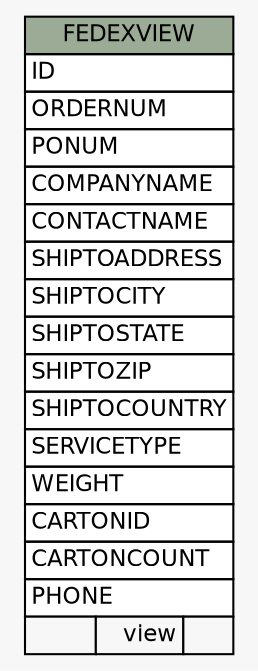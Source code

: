 // dot 2.26.3 on Linux 3.5.0-34-generic
// SchemaSpy rev 590
digraph "FEDEXVIEW" {
  graph [
    rankdir="RL"
    bgcolor="#f7f7f7"
    nodesep="0.18"
    ranksep="0.46"
    fontname="Helvetica"
    fontsize="11"
  ];
  node [
    fontname="Helvetica"
    fontsize="11"
    shape="plaintext"
  ];
  edge [
    arrowsize="0.8"
  ];
  "FEDEXVIEW" [
    label=<
    <TABLE BORDER="0" CELLBORDER="1" CELLSPACING="0" BGCOLOR="#ffffff">
      <TR><TD COLSPAN="3" BGCOLOR="#9bab96" ALIGN="CENTER">FEDEXVIEW</TD></TR>
      <TR><TD PORT="ID" COLSPAN="3" ALIGN="LEFT">ID</TD></TR>
      <TR><TD PORT="ORDERNUM" COLSPAN="3" ALIGN="LEFT">ORDERNUM</TD></TR>
      <TR><TD PORT="PONUM" COLSPAN="3" ALIGN="LEFT">PONUM</TD></TR>
      <TR><TD PORT="COMPANYNAME" COLSPAN="3" ALIGN="LEFT">COMPANYNAME</TD></TR>
      <TR><TD PORT="CONTACTNAME" COLSPAN="3" ALIGN="LEFT">CONTACTNAME</TD></TR>
      <TR><TD PORT="SHIPTOADDRESS" COLSPAN="3" ALIGN="LEFT">SHIPTOADDRESS</TD></TR>
      <TR><TD PORT="SHIPTOCITY" COLSPAN="3" ALIGN="LEFT">SHIPTOCITY</TD></TR>
      <TR><TD PORT="SHIPTOSTATE" COLSPAN="3" ALIGN="LEFT">SHIPTOSTATE</TD></TR>
      <TR><TD PORT="SHIPTOZIP" COLSPAN="3" ALIGN="LEFT">SHIPTOZIP</TD></TR>
      <TR><TD PORT="SHIPTOCOUNTRY" COLSPAN="3" ALIGN="LEFT">SHIPTOCOUNTRY</TD></TR>
      <TR><TD PORT="SERVICETYPE" COLSPAN="3" ALIGN="LEFT">SERVICETYPE</TD></TR>
      <TR><TD PORT="WEIGHT" COLSPAN="3" ALIGN="LEFT">WEIGHT</TD></TR>
      <TR><TD PORT="CARTONID" COLSPAN="3" ALIGN="LEFT">CARTONID</TD></TR>
      <TR><TD PORT="CARTONCOUNT" COLSPAN="3" ALIGN="LEFT">CARTONCOUNT</TD></TR>
      <TR><TD PORT="PHONE" COLSPAN="3" ALIGN="LEFT">PHONE</TD></TR>
      <TR><TD ALIGN="LEFT" BGCOLOR="#f7f7f7">  </TD><TD ALIGN="RIGHT" BGCOLOR="#f7f7f7">view</TD><TD ALIGN="RIGHT" BGCOLOR="#f7f7f7">  </TD></TR>
    </TABLE>>
    URL="tables/FEDEXVIEW.html"
    tooltip="FEDEXVIEW"
  ];
}
